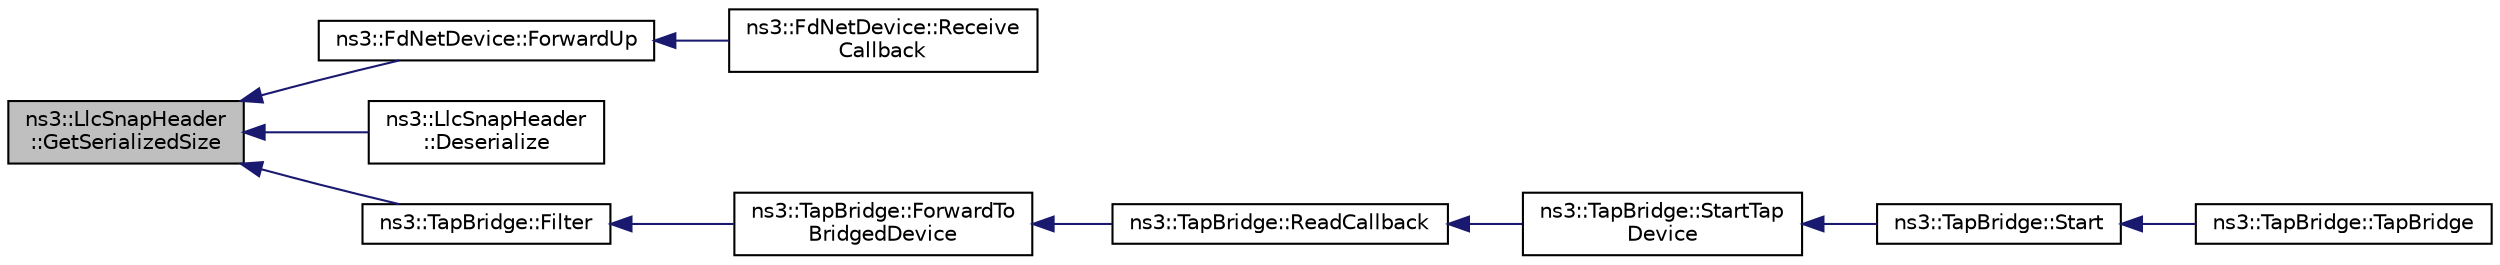 digraph "ns3::LlcSnapHeader::GetSerializedSize"
{
  edge [fontname="Helvetica",fontsize="10",labelfontname="Helvetica",labelfontsize="10"];
  node [fontname="Helvetica",fontsize="10",shape=record];
  rankdir="LR";
  Node1 [label="ns3::LlcSnapHeader\l::GetSerializedSize",height=0.2,width=0.4,color="black", fillcolor="grey75", style="filled", fontcolor="black"];
  Node1 -> Node2 [dir="back",color="midnightblue",fontsize="10",style="solid"];
  Node2 [label="ns3::FdNetDevice::ForwardUp",height=0.2,width=0.4,color="black", fillcolor="white", style="filled",URL="$d1/d50/classns3_1_1FdNetDevice.html#a7fd80498ff2e6f9fd91f0f5db3c5dbd5"];
  Node2 -> Node3 [dir="back",color="midnightblue",fontsize="10",style="solid"];
  Node3 [label="ns3::FdNetDevice::Receive\lCallback",height=0.2,width=0.4,color="black", fillcolor="white", style="filled",URL="$d1/d50/classns3_1_1FdNetDevice.html#a65d669a9883c299c5527bbe0b9f33aef"];
  Node1 -> Node4 [dir="back",color="midnightblue",fontsize="10",style="solid"];
  Node4 [label="ns3::LlcSnapHeader\l::Deserialize",height=0.2,width=0.4,color="black", fillcolor="white", style="filled",URL="$de/d5e/classns3_1_1LlcSnapHeader.html#aa6bc7fc07a1d9948c624cb30ad2ff82d"];
  Node1 -> Node5 [dir="back",color="midnightblue",fontsize="10",style="solid"];
  Node5 [label="ns3::TapBridge::Filter",height=0.2,width=0.4,color="black", fillcolor="white", style="filled",URL="$d3/d97/classns3_1_1TapBridge.html#aa141455ff96593217dcffd47d7bc48d0"];
  Node5 -> Node6 [dir="back",color="midnightblue",fontsize="10",style="solid"];
  Node6 [label="ns3::TapBridge::ForwardTo\lBridgedDevice",height=0.2,width=0.4,color="black", fillcolor="white", style="filled",URL="$d3/d97/classns3_1_1TapBridge.html#ab4390af3653278cc4ea265d3c7f4de15"];
  Node6 -> Node7 [dir="back",color="midnightblue",fontsize="10",style="solid"];
  Node7 [label="ns3::TapBridge::ReadCallback",height=0.2,width=0.4,color="black", fillcolor="white", style="filled",URL="$d3/d97/classns3_1_1TapBridge.html#a8cf7414db717096f2b3a2a0e7026ed8f"];
  Node7 -> Node8 [dir="back",color="midnightblue",fontsize="10",style="solid"];
  Node8 [label="ns3::TapBridge::StartTap\lDevice",height=0.2,width=0.4,color="black", fillcolor="white", style="filled",URL="$d3/d97/classns3_1_1TapBridge.html#a15e7ac0069167eb1e1d63b3cefe86002"];
  Node8 -> Node9 [dir="back",color="midnightblue",fontsize="10",style="solid"];
  Node9 [label="ns3::TapBridge::Start",height=0.2,width=0.4,color="black", fillcolor="white", style="filled",URL="$d3/d97/classns3_1_1TapBridge.html#a729662b8454d1c8202add94ebf389bb9",tooltip="Set a start time for the device. "];
  Node9 -> Node10 [dir="back",color="midnightblue",fontsize="10",style="solid"];
  Node10 [label="ns3::TapBridge::TapBridge",height=0.2,width=0.4,color="black", fillcolor="white", style="filled",URL="$d3/d97/classns3_1_1TapBridge.html#a59285065e82d8ba63306846fc4082f4b"];
}
